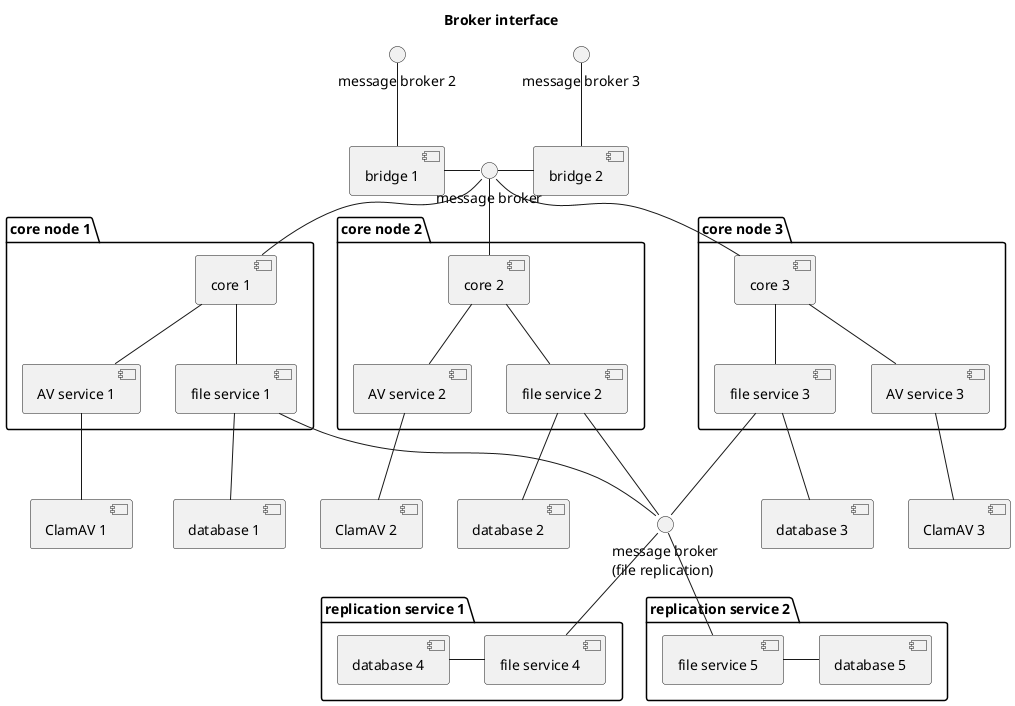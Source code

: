 @startuml

title Broker interface

interface "message broker" as broker
interface "message broker 2" as broker2
interface "message broker 3" as broker3
interface "message broker\n(file replication)" as broker4


package "core node 1" {
    [core 1]
    [AV service 1]
    [file service 1]
}

package "core node 2" {
    [core 2]
    [AV service 2]
    [file service 2]
}

package "core node 3" {
    [core 3]
    [AV service 3]
    [file service 3]
}

package "replication service 1" {
    [file service 4]
    [database 4]
}

package "replication service 2" {
    [file service 5]
    [database 5]
}

broker2 -- [bridge 1]
broker3 -- [bridge 2]

[bridge 1] - broker
[bridge 2] -left- broker

broker -- [core 1]
broker -- [core 2]
broker -- [core 3]

[core 1] -- [AV service 1]
[core 2] -- [AV service 2]
[core 3] -- [AV service 3]

[core 1] -- [file service 1]
[core 2] -- [file service 2]
[core 3] -- [file service 3]

[AV service 1] -- [ClamAV 1]
[AV service 2] -- [ClamAV 2]
[AV service 3] -- [ClamAV 3]

[file service 1] -- [database 1]
[file service 2] -- [database 2]
[file service 3] -- [database 3]

[file service 1] -- broker4
[file service 2] -- broker4
[file service 3] -- broker4
[file service 4] -up- broker4
[file service 5] -up- broker4

[file service 4] -left- [database 4]
[file service 5] - [database 5]

@enduml
